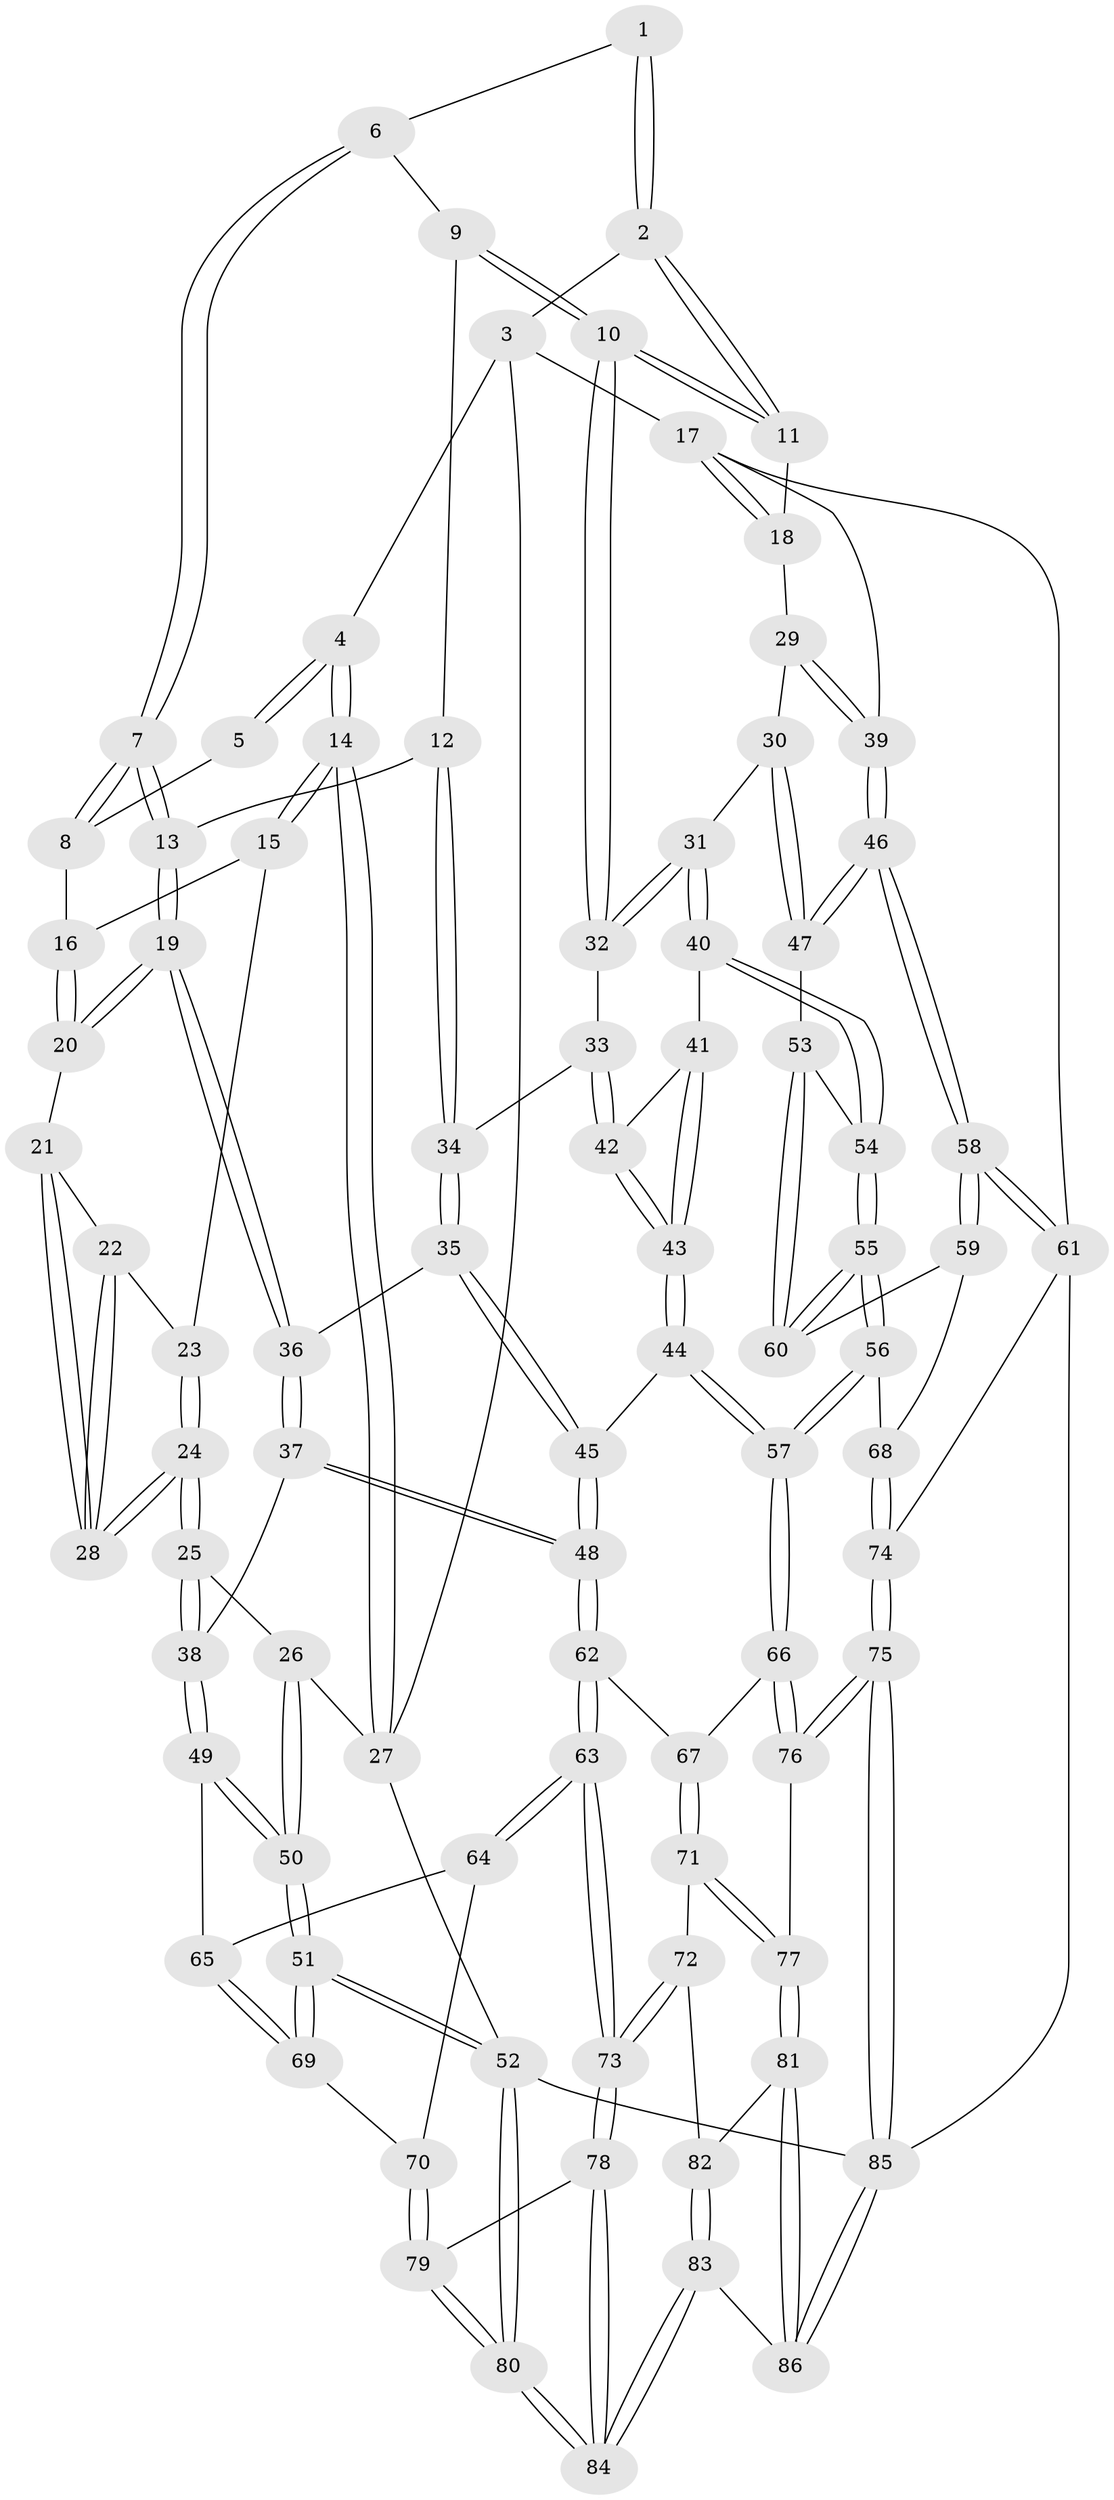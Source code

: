 // Generated by graph-tools (version 1.1) at 2025/11/02/27/25 16:11:53]
// undirected, 86 vertices, 211 edges
graph export_dot {
graph [start="1"]
  node [color=gray90,style=filled];
  1 [pos="+0.3977926365598627+0.08157304526015347"];
  2 [pos="+0.6833167961062423+0"];
  3 [pos="+0.6859319065714136+0"];
  4 [pos="+0+0"];
  5 [pos="+0.32748846476305876+0.07530394224652379"];
  6 [pos="+0.40904642757282966+0.13544043374553374"];
  7 [pos="+0.33444667463954036+0.18723470256843094"];
  8 [pos="+0.3197799017839112+0.1633345174852927"];
  9 [pos="+0.4299455129482718+0.16444686258867663"];
  10 [pos="+0.6052207115130294+0.18534741430257537"];
  11 [pos="+0.6902208826344159+0"];
  12 [pos="+0.39146926397910115+0.2181894341117988"];
  13 [pos="+0.34084973689971093+0.21122762314235022"];
  14 [pos="+0+0"];
  15 [pos="+0.12693428862135922+0.08279465720265422"];
  16 [pos="+0.22485850077403532+0.17055827573353344"];
  17 [pos="+1+0.26279257166510483"];
  18 [pos="+0.834334104587287+0.09789565186739205"];
  19 [pos="+0.29146023146892536+0.28400644182680135"];
  20 [pos="+0.24835599041086415+0.25129117815161944"];
  21 [pos="+0.22618641504164605+0.25487772871962244"];
  22 [pos="+0.17160835918081918+0.22666098540633423"];
  23 [pos="+0.14737971995284144+0.16361863674110236"];
  24 [pos="+0.13998452113405668+0.3050404969728208"];
  25 [pos="+0.1259249137632486+0.3229007025726687"];
  26 [pos="+0+0"];
  27 [pos="+0+0"];
  28 [pos="+0.15494307436752566+0.2905890217434715"];
  29 [pos="+0.8159398571898816+0.33068545456136866"];
  30 [pos="+0.7783029301430253+0.36529363174231855"];
  31 [pos="+0.7382609049788764+0.3777664792036522"];
  32 [pos="+0.6006710308687827+0.22843964721658788"];
  33 [pos="+0.49155040004835265+0.3220246163069298"];
  34 [pos="+0.4887504587552501+0.32285758282091853"];
  35 [pos="+0.41352644041132164+0.3781432624104315"];
  36 [pos="+0.30310341727883344+0.3483807586063297"];
  37 [pos="+0.1673493284844141+0.44628215175826025"];
  38 [pos="+0.15343453828183964+0.4486206544035382"];
  39 [pos="+1+0.2752507975540599"];
  40 [pos="+0.7228508952126779+0.42138376203061106"];
  41 [pos="+0.696096715120983+0.4292112807812968"];
  42 [pos="+0.5566186124604188+0.42327147878631255"];
  43 [pos="+0.5446262005892116+0.5340131900450134"];
  44 [pos="+0.5330450848019057+0.5561913197779444"];
  45 [pos="+0.4214396508837768+0.5459862125386357"];
  46 [pos="+1+0.4572959319229985"];
  47 [pos="+0.9270110702005373+0.475684926870895"];
  48 [pos="+0.386989497895088+0.5749351760659823"];
  49 [pos="+0.06351119435112682+0.5260771186850502"];
  50 [pos="+0+0.5620499109597225"];
  51 [pos="+0+0.7871147589656804"];
  52 [pos="+0+1"];
  53 [pos="+0.8955928296252993+0.5037955235791799"];
  54 [pos="+0.731884533936096+0.4721924756505009"];
  55 [pos="+0.7368289629039931+0.6518249012473091"];
  56 [pos="+0.7358608995925442+0.6544257856909121"];
  57 [pos="+0.656459946214171+0.6772355673327857"];
  58 [pos="+1+0.5855975895126379"];
  59 [pos="+0.9856847781155785+0.6051791451741214"];
  60 [pos="+0.8473317885254+0.5754508335185271"];
  61 [pos="+1+0.7725825110571034"];
  62 [pos="+0.3481361529744534+0.6890379485062903"];
  63 [pos="+0.3086622436060161+0.7298328387007674"];
  64 [pos="+0.21320129759447343+0.6823870732273309"];
  65 [pos="+0.19962138704388693+0.6697988370536948"];
  66 [pos="+0.6306963365287804+0.7124360744331709"];
  67 [pos="+0.5561939879005862+0.7372306015204031"];
  68 [pos="+0.7850942452888062+0.6959344341460477"];
  69 [pos="+0+0.793116344816415"];
  70 [pos="+0.08055338078571231+0.7999832722264969"];
  71 [pos="+0.47515441302051636+0.8584966422437906"];
  72 [pos="+0.3607392988070696+0.8645116710739168"];
  73 [pos="+0.3080030321945129+0.8355907580416481"];
  74 [pos="+0.8955989357253126+0.8278573614246129"];
  75 [pos="+0.8145774070978798+0.9654107356516021"];
  76 [pos="+0.6377076627530647+0.8235275432932929"];
  77 [pos="+0.5684965767927195+0.934733391327592"];
  78 [pos="+0.28872274785276003+0.8524991892749967"];
  79 [pos="+0.21495881578967538+0.8752362696076366"];
  80 [pos="+0+1"];
  81 [pos="+0.5965335522845385+1"];
  82 [pos="+0.36454236548596075+0.8727249967562509"];
  83 [pos="+0.4308588180122255+1"];
  84 [pos="+0.26755254923551613+1"];
  85 [pos="+0.751072757220645+1"];
  86 [pos="+0.628805658993516+1"];
  1 -- 2;
  1 -- 2;
  1 -- 6;
  2 -- 3;
  2 -- 11;
  2 -- 11;
  3 -- 4;
  3 -- 17;
  3 -- 27;
  4 -- 5;
  4 -- 5;
  4 -- 14;
  4 -- 14;
  5 -- 8;
  6 -- 7;
  6 -- 7;
  6 -- 9;
  7 -- 8;
  7 -- 8;
  7 -- 13;
  7 -- 13;
  8 -- 16;
  9 -- 10;
  9 -- 10;
  9 -- 12;
  10 -- 11;
  10 -- 11;
  10 -- 32;
  10 -- 32;
  11 -- 18;
  12 -- 13;
  12 -- 34;
  12 -- 34;
  13 -- 19;
  13 -- 19;
  14 -- 15;
  14 -- 15;
  14 -- 27;
  14 -- 27;
  15 -- 16;
  15 -- 23;
  16 -- 20;
  16 -- 20;
  17 -- 18;
  17 -- 18;
  17 -- 39;
  17 -- 61;
  18 -- 29;
  19 -- 20;
  19 -- 20;
  19 -- 36;
  19 -- 36;
  20 -- 21;
  21 -- 22;
  21 -- 28;
  21 -- 28;
  22 -- 23;
  22 -- 28;
  22 -- 28;
  23 -- 24;
  23 -- 24;
  24 -- 25;
  24 -- 25;
  24 -- 28;
  24 -- 28;
  25 -- 26;
  25 -- 38;
  25 -- 38;
  26 -- 27;
  26 -- 50;
  26 -- 50;
  27 -- 52;
  29 -- 30;
  29 -- 39;
  29 -- 39;
  30 -- 31;
  30 -- 47;
  30 -- 47;
  31 -- 32;
  31 -- 32;
  31 -- 40;
  31 -- 40;
  32 -- 33;
  33 -- 34;
  33 -- 42;
  33 -- 42;
  34 -- 35;
  34 -- 35;
  35 -- 36;
  35 -- 45;
  35 -- 45;
  36 -- 37;
  36 -- 37;
  37 -- 38;
  37 -- 48;
  37 -- 48;
  38 -- 49;
  38 -- 49;
  39 -- 46;
  39 -- 46;
  40 -- 41;
  40 -- 54;
  40 -- 54;
  41 -- 42;
  41 -- 43;
  41 -- 43;
  42 -- 43;
  42 -- 43;
  43 -- 44;
  43 -- 44;
  44 -- 45;
  44 -- 57;
  44 -- 57;
  45 -- 48;
  45 -- 48;
  46 -- 47;
  46 -- 47;
  46 -- 58;
  46 -- 58;
  47 -- 53;
  48 -- 62;
  48 -- 62;
  49 -- 50;
  49 -- 50;
  49 -- 65;
  50 -- 51;
  50 -- 51;
  51 -- 52;
  51 -- 52;
  51 -- 69;
  51 -- 69;
  52 -- 80;
  52 -- 80;
  52 -- 85;
  53 -- 54;
  53 -- 60;
  53 -- 60;
  54 -- 55;
  54 -- 55;
  55 -- 56;
  55 -- 56;
  55 -- 60;
  55 -- 60;
  56 -- 57;
  56 -- 57;
  56 -- 68;
  57 -- 66;
  57 -- 66;
  58 -- 59;
  58 -- 59;
  58 -- 61;
  58 -- 61;
  59 -- 60;
  59 -- 68;
  61 -- 74;
  61 -- 85;
  62 -- 63;
  62 -- 63;
  62 -- 67;
  63 -- 64;
  63 -- 64;
  63 -- 73;
  63 -- 73;
  64 -- 65;
  64 -- 70;
  65 -- 69;
  65 -- 69;
  66 -- 67;
  66 -- 76;
  66 -- 76;
  67 -- 71;
  67 -- 71;
  68 -- 74;
  68 -- 74;
  69 -- 70;
  70 -- 79;
  70 -- 79;
  71 -- 72;
  71 -- 77;
  71 -- 77;
  72 -- 73;
  72 -- 73;
  72 -- 82;
  73 -- 78;
  73 -- 78;
  74 -- 75;
  74 -- 75;
  75 -- 76;
  75 -- 76;
  75 -- 85;
  75 -- 85;
  76 -- 77;
  77 -- 81;
  77 -- 81;
  78 -- 79;
  78 -- 84;
  78 -- 84;
  79 -- 80;
  79 -- 80;
  80 -- 84;
  80 -- 84;
  81 -- 82;
  81 -- 86;
  81 -- 86;
  82 -- 83;
  82 -- 83;
  83 -- 84;
  83 -- 84;
  83 -- 86;
  85 -- 86;
  85 -- 86;
}
